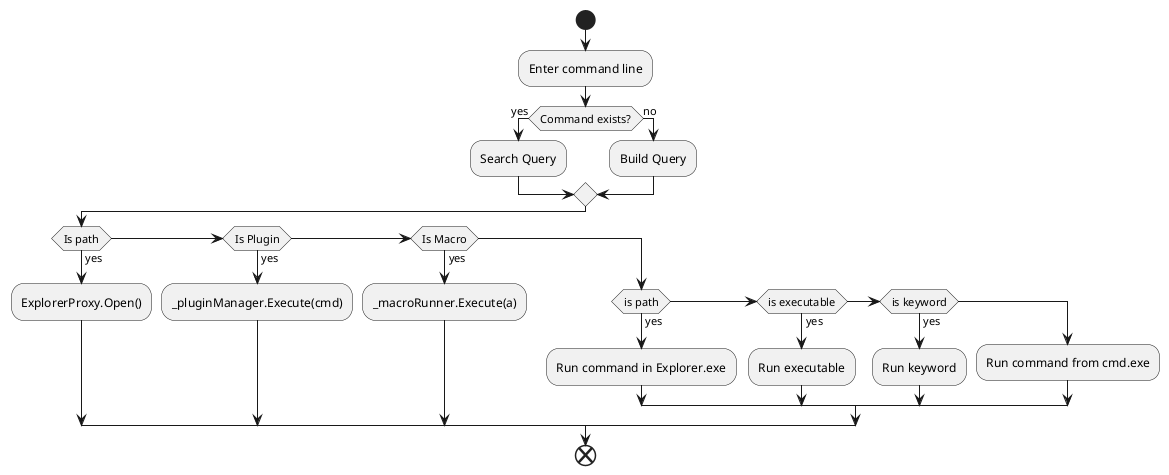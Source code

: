 @startuml
start
:Enter command line;
if(Command exists?) then (yes)
    :Search Query;
else (no)
    :Build Query;
endif
if(Is path) then (yes)
    :ExplorerProxy.Open();
elseif(Is Plugin) then (yes)
    :_pluginManager.Execute(cmd);
elseif(Is Macro) then (yes)
    :_macroRunner.Execute(a);
else
        if (is path) then (yes)
            :Run command in Explorer.exe;
        elseif (is executable) then (yes)
            :Run executable;
        elseif (is keyword) then (yes)
            :Run keyword;
        else
            :Run command from cmd.exe;
    endif
endif    
end;
@enduml